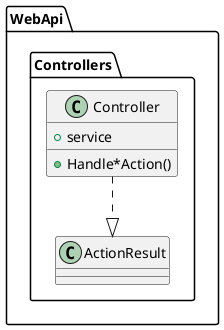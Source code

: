 @startuml PM_Model_Technology_ASPNETCoreWebAPI
' PM: Technology ASP.NET Core Web API Model
package "WebApi.Controllers" {
  class Controller {
    +service

    +Handle*Action()
  }
  class ActionResult
}

Controller ..|> ActionResult
@enduml